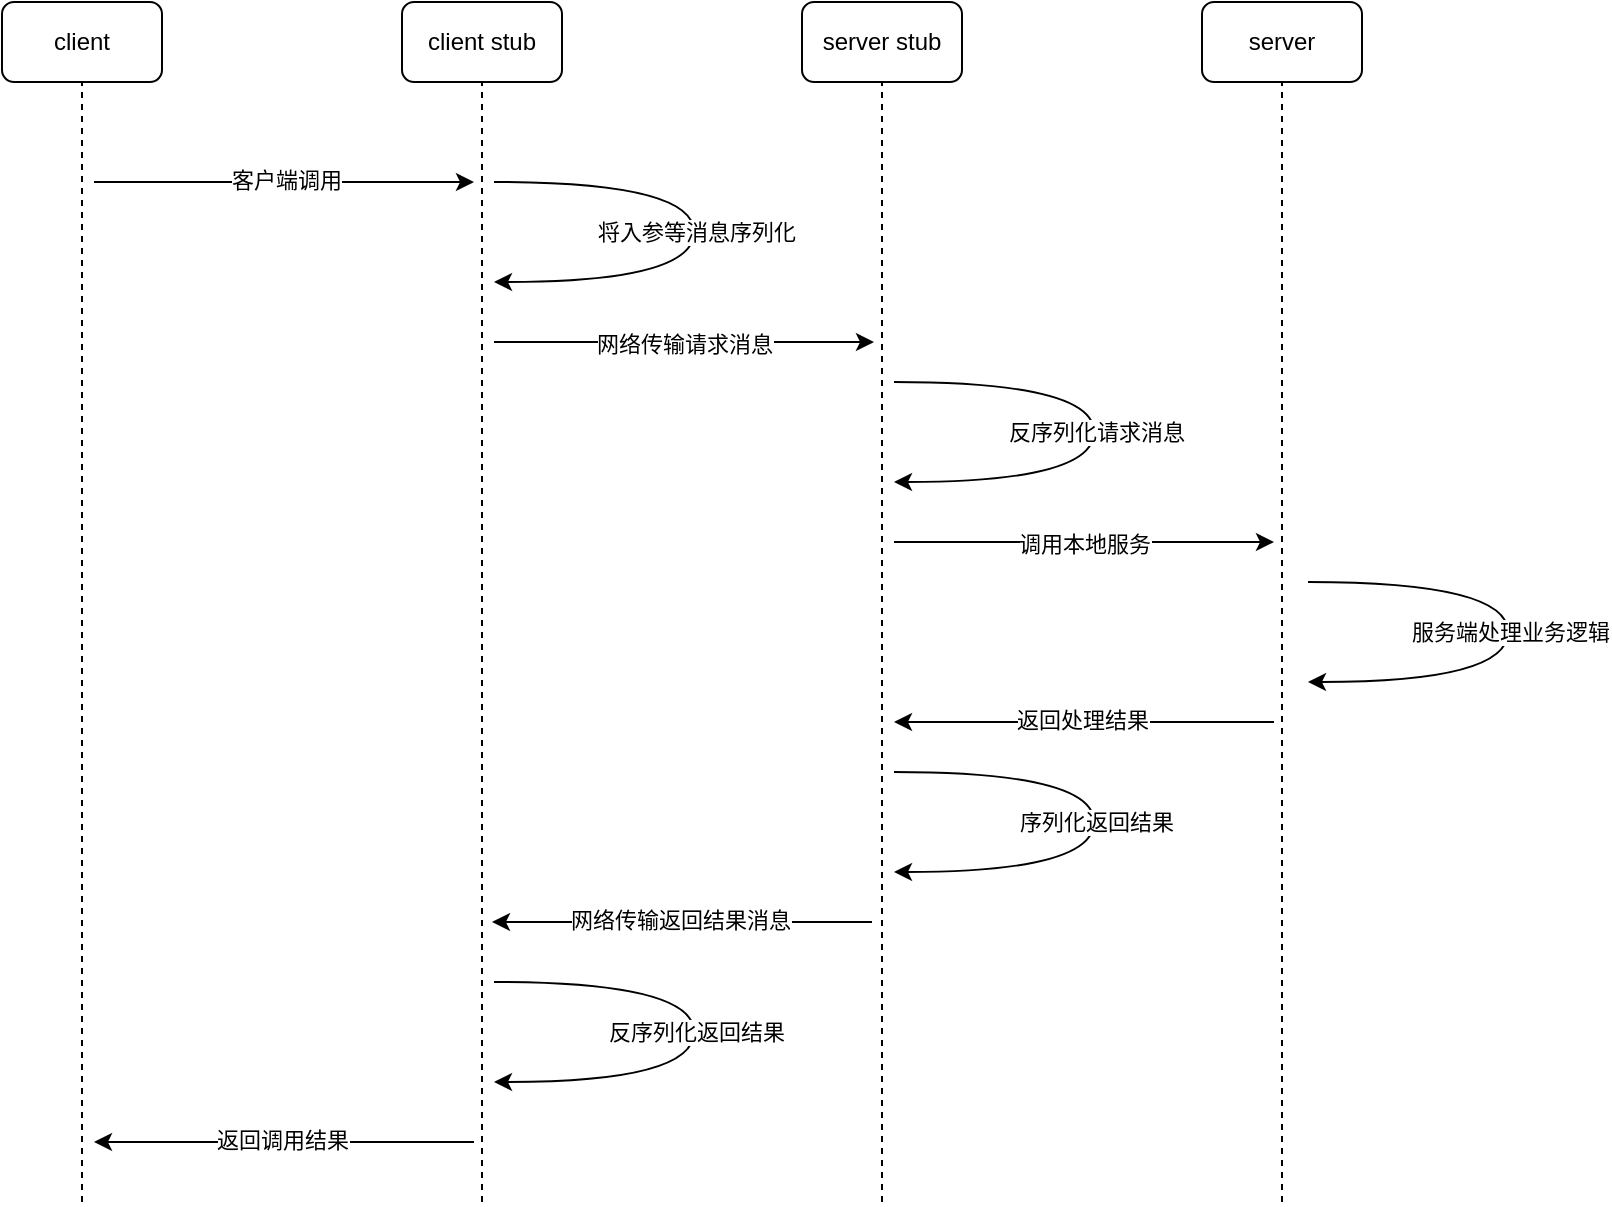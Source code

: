<mxfile version="24.7.17">
  <diagram name="第 1 页" id="OAXwJTua5xjFe8cNumW7">
    <mxGraphModel dx="1674" dy="843" grid="1" gridSize="10" guides="1" tooltips="1" connect="1" arrows="1" fold="1" page="1" pageScale="1" pageWidth="827" pageHeight="1169" math="0" shadow="0">
      <root>
        <mxCell id="0" />
        <mxCell id="1" parent="0" />
        <mxCell id="eeyWbQEUU-8sGPETifnk-1" value="client" style="rounded=1;whiteSpace=wrap;html=1;" vertex="1" parent="1">
          <mxGeometry x="460" y="285" width="80" height="40" as="geometry" />
        </mxCell>
        <mxCell id="eeyWbQEUU-8sGPETifnk-2" value="client stub" style="rounded=1;whiteSpace=wrap;html=1;" vertex="1" parent="1">
          <mxGeometry x="660" y="285" width="80" height="40" as="geometry" />
        </mxCell>
        <mxCell id="eeyWbQEUU-8sGPETifnk-3" value="server stub" style="rounded=1;whiteSpace=wrap;html=1;" vertex="1" parent="1">
          <mxGeometry x="860" y="285" width="80" height="40" as="geometry" />
        </mxCell>
        <mxCell id="eeyWbQEUU-8sGPETifnk-4" value="server" style="rounded=1;whiteSpace=wrap;html=1;" vertex="1" parent="1">
          <mxGeometry x="1060" y="285" width="80" height="40" as="geometry" />
        </mxCell>
        <mxCell id="eeyWbQEUU-8sGPETifnk-5" value="" style="endArrow=none;dashed=1;html=1;rounded=0;entryX=0.5;entryY=1;entryDx=0;entryDy=0;" edge="1" parent="1" target="eeyWbQEUU-8sGPETifnk-1">
          <mxGeometry width="50" height="50" relative="1" as="geometry">
            <mxPoint x="500" y="885" as="sourcePoint" />
            <mxPoint x="796" y="345" as="targetPoint" />
          </mxGeometry>
        </mxCell>
        <mxCell id="eeyWbQEUU-8sGPETifnk-6" value="" style="endArrow=none;dashed=1;html=1;rounded=0;entryX=0.5;entryY=1;entryDx=0;entryDy=0;" edge="1" parent="1" target="eeyWbQEUU-8sGPETifnk-2">
          <mxGeometry width="50" height="50" relative="1" as="geometry">
            <mxPoint x="700" y="885" as="sourcePoint" />
            <mxPoint x="699.76" y="325" as="targetPoint" />
          </mxGeometry>
        </mxCell>
        <mxCell id="eeyWbQEUU-8sGPETifnk-7" value="" style="endArrow=none;dashed=1;html=1;rounded=0;entryX=0.5;entryY=1;entryDx=0;entryDy=0;" edge="1" parent="1" target="eeyWbQEUU-8sGPETifnk-3">
          <mxGeometry width="50" height="50" relative="1" as="geometry">
            <mxPoint x="900" y="885" as="sourcePoint" />
            <mxPoint x="900" y="325" as="targetPoint" />
          </mxGeometry>
        </mxCell>
        <mxCell id="eeyWbQEUU-8sGPETifnk-8" value="" style="endArrow=none;dashed=1;html=1;rounded=0;entryX=0.5;entryY=1;entryDx=0;entryDy=0;" edge="1" parent="1" target="eeyWbQEUU-8sGPETifnk-4">
          <mxGeometry width="50" height="50" relative="1" as="geometry">
            <mxPoint x="1100" y="885" as="sourcePoint" />
            <mxPoint x="1100" y="325" as="targetPoint" />
          </mxGeometry>
        </mxCell>
        <mxCell id="eeyWbQEUU-8sGPETifnk-9" value="" style="endArrow=classic;html=1;rounded=0;" edge="1" parent="1">
          <mxGeometry width="50" height="50" relative="1" as="geometry">
            <mxPoint x="506" y="375" as="sourcePoint" />
            <mxPoint x="696" y="375" as="targetPoint" />
          </mxGeometry>
        </mxCell>
        <mxCell id="eeyWbQEUU-8sGPETifnk-10" value="客户端调用" style="edgeLabel;html=1;align=center;verticalAlign=middle;resizable=0;points=[];" vertex="1" connectable="0" parent="eeyWbQEUU-8sGPETifnk-9">
          <mxGeometry x="0.004" y="1" relative="1" as="geometry">
            <mxPoint as="offset" />
          </mxGeometry>
        </mxCell>
        <mxCell id="eeyWbQEUU-8sGPETifnk-11" value="" style="curved=1;endArrow=classic;html=1;rounded=0;" edge="1" parent="1">
          <mxGeometry width="50" height="50" relative="1" as="geometry">
            <mxPoint x="706" y="375" as="sourcePoint" />
            <mxPoint x="706" y="425" as="targetPoint" />
            <Array as="points">
              <mxPoint x="806" y="375" />
              <mxPoint x="806" y="425" />
            </Array>
          </mxGeometry>
        </mxCell>
        <mxCell id="eeyWbQEUU-8sGPETifnk-12" value="将入参等消息序列化" style="edgeLabel;html=1;align=center;verticalAlign=middle;resizable=0;points=[];" vertex="1" connectable="0" parent="eeyWbQEUU-8sGPETifnk-11">
          <mxGeometry x="-0.0" y="1" relative="1" as="geometry">
            <mxPoint as="offset" />
          </mxGeometry>
        </mxCell>
        <mxCell id="eeyWbQEUU-8sGPETifnk-13" value="" style="endArrow=classic;html=1;rounded=0;" edge="1" parent="1">
          <mxGeometry width="50" height="50" relative="1" as="geometry">
            <mxPoint x="706" y="455" as="sourcePoint" />
            <mxPoint x="896" y="455" as="targetPoint" />
          </mxGeometry>
        </mxCell>
        <mxCell id="eeyWbQEUU-8sGPETifnk-14" value="网络传输请求消息" style="edgeLabel;html=1;align=center;verticalAlign=middle;resizable=0;points=[];" vertex="1" connectable="0" parent="eeyWbQEUU-8sGPETifnk-13">
          <mxGeometry x="-0.002" y="-1" relative="1" as="geometry">
            <mxPoint as="offset" />
          </mxGeometry>
        </mxCell>
        <mxCell id="eeyWbQEUU-8sGPETifnk-15" value="" style="curved=1;endArrow=classic;html=1;rounded=0;" edge="1" parent="1">
          <mxGeometry width="50" height="50" relative="1" as="geometry">
            <mxPoint x="906" y="475" as="sourcePoint" />
            <mxPoint x="906" y="525" as="targetPoint" />
            <Array as="points">
              <mxPoint x="1006" y="475" />
              <mxPoint x="1006" y="525" />
            </Array>
          </mxGeometry>
        </mxCell>
        <mxCell id="eeyWbQEUU-8sGPETifnk-16" value="反序列化请求消息" style="edgeLabel;html=1;align=center;verticalAlign=middle;resizable=0;points=[];" vertex="1" connectable="0" parent="eeyWbQEUU-8sGPETifnk-15">
          <mxGeometry x="-0.0" y="1" relative="1" as="geometry">
            <mxPoint as="offset" />
          </mxGeometry>
        </mxCell>
        <mxCell id="eeyWbQEUU-8sGPETifnk-17" value="" style="endArrow=classic;html=1;rounded=0;" edge="1" parent="1">
          <mxGeometry width="50" height="50" relative="1" as="geometry">
            <mxPoint x="906" y="555" as="sourcePoint" />
            <mxPoint x="1096" y="555" as="targetPoint" />
          </mxGeometry>
        </mxCell>
        <mxCell id="eeyWbQEUU-8sGPETifnk-18" value="调用本地服务" style="edgeLabel;html=1;align=center;verticalAlign=middle;resizable=0;points=[];" vertex="1" connectable="0" parent="eeyWbQEUU-8sGPETifnk-17">
          <mxGeometry x="-0.002" y="-1" relative="1" as="geometry">
            <mxPoint as="offset" />
          </mxGeometry>
        </mxCell>
        <mxCell id="eeyWbQEUU-8sGPETifnk-19" value="" style="curved=1;endArrow=classic;html=1;rounded=0;" edge="1" parent="1">
          <mxGeometry width="50" height="50" relative="1" as="geometry">
            <mxPoint x="1113" y="575" as="sourcePoint" />
            <mxPoint x="1113" y="625" as="targetPoint" />
            <Array as="points">
              <mxPoint x="1213" y="575" />
              <mxPoint x="1213" y="625" />
            </Array>
          </mxGeometry>
        </mxCell>
        <mxCell id="eeyWbQEUU-8sGPETifnk-20" value="服务端处理业务逻辑" style="edgeLabel;html=1;align=center;verticalAlign=middle;resizable=0;points=[];" vertex="1" connectable="0" parent="eeyWbQEUU-8sGPETifnk-19">
          <mxGeometry x="-0.0" y="1" relative="1" as="geometry">
            <mxPoint as="offset" />
          </mxGeometry>
        </mxCell>
        <mxCell id="eeyWbQEUU-8sGPETifnk-21" value="" style="endArrow=classic;html=1;rounded=0;" edge="1" parent="1">
          <mxGeometry width="50" height="50" relative="1" as="geometry">
            <mxPoint x="1096" y="645" as="sourcePoint" />
            <mxPoint x="906" y="645" as="targetPoint" />
          </mxGeometry>
        </mxCell>
        <mxCell id="eeyWbQEUU-8sGPETifnk-22" value="返回处理结果" style="edgeLabel;html=1;align=center;verticalAlign=middle;resizable=0;points=[];" vertex="1" connectable="0" parent="eeyWbQEUU-8sGPETifnk-21">
          <mxGeometry x="0.012" y="-1" relative="1" as="geometry">
            <mxPoint as="offset" />
          </mxGeometry>
        </mxCell>
        <mxCell id="eeyWbQEUU-8sGPETifnk-23" value="" style="curved=1;endArrow=classic;html=1;rounded=0;" edge="1" parent="1">
          <mxGeometry width="50" height="50" relative="1" as="geometry">
            <mxPoint x="906" y="670" as="sourcePoint" />
            <mxPoint x="906" y="720" as="targetPoint" />
            <Array as="points">
              <mxPoint x="1006" y="670" />
              <mxPoint x="1006" y="720" />
            </Array>
          </mxGeometry>
        </mxCell>
        <mxCell id="eeyWbQEUU-8sGPETifnk-24" value="序列化返回结果" style="edgeLabel;html=1;align=center;verticalAlign=middle;resizable=0;points=[];" vertex="1" connectable="0" parent="eeyWbQEUU-8sGPETifnk-23">
          <mxGeometry x="-0.0" y="1" relative="1" as="geometry">
            <mxPoint as="offset" />
          </mxGeometry>
        </mxCell>
        <mxCell id="eeyWbQEUU-8sGPETifnk-25" value="" style="endArrow=classic;html=1;rounded=0;" edge="1" parent="1">
          <mxGeometry width="50" height="50" relative="1" as="geometry">
            <mxPoint x="895" y="745" as="sourcePoint" />
            <mxPoint x="705" y="745" as="targetPoint" />
          </mxGeometry>
        </mxCell>
        <mxCell id="eeyWbQEUU-8sGPETifnk-26" value="网络传输返回结果消息" style="edgeLabel;html=1;align=center;verticalAlign=middle;resizable=0;points=[];" vertex="1" connectable="0" parent="eeyWbQEUU-8sGPETifnk-25">
          <mxGeometry x="0.012" y="-1" relative="1" as="geometry">
            <mxPoint as="offset" />
          </mxGeometry>
        </mxCell>
        <mxCell id="eeyWbQEUU-8sGPETifnk-27" value="" style="curved=1;endArrow=classic;html=1;rounded=0;" edge="1" parent="1">
          <mxGeometry width="50" height="50" relative="1" as="geometry">
            <mxPoint x="706" y="775" as="sourcePoint" />
            <mxPoint x="706" y="825" as="targetPoint" />
            <Array as="points">
              <mxPoint x="806" y="775" />
              <mxPoint x="806" y="825" />
            </Array>
          </mxGeometry>
        </mxCell>
        <mxCell id="eeyWbQEUU-8sGPETifnk-28" value="反序列化返回结果" style="edgeLabel;html=1;align=center;verticalAlign=middle;resizable=0;points=[];" vertex="1" connectable="0" parent="eeyWbQEUU-8sGPETifnk-27">
          <mxGeometry x="-0.0" y="1" relative="1" as="geometry">
            <mxPoint as="offset" />
          </mxGeometry>
        </mxCell>
        <mxCell id="eeyWbQEUU-8sGPETifnk-29" value="" style="endArrow=classic;html=1;rounded=0;" edge="1" parent="1">
          <mxGeometry width="50" height="50" relative="1" as="geometry">
            <mxPoint x="696" y="855" as="sourcePoint" />
            <mxPoint x="506" y="855" as="targetPoint" />
          </mxGeometry>
        </mxCell>
        <mxCell id="eeyWbQEUU-8sGPETifnk-30" value="Text" style="edgeLabel;html=1;align=center;verticalAlign=middle;resizable=0;points=[];" vertex="1" connectable="0" parent="eeyWbQEUU-8sGPETifnk-29">
          <mxGeometry x="0.048" y="-2" relative="1" as="geometry">
            <mxPoint as="offset" />
          </mxGeometry>
        </mxCell>
        <mxCell id="eeyWbQEUU-8sGPETifnk-31" value="返回调用结果" style="edgeLabel;html=1;align=center;verticalAlign=middle;resizable=0;points=[];" vertex="1" connectable="0" parent="eeyWbQEUU-8sGPETifnk-29">
          <mxGeometry x="0.018" y="-1" relative="1" as="geometry">
            <mxPoint as="offset" />
          </mxGeometry>
        </mxCell>
      </root>
    </mxGraphModel>
  </diagram>
</mxfile>
